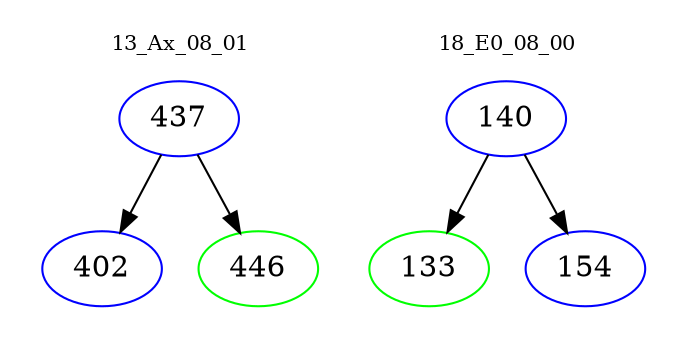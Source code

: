 digraph{
subgraph cluster_0 {
color = white
label = "13_Ax_08_01";
fontsize=10;
T0_437 [label="437", color="blue"]
T0_437 -> T0_402 [color="black"]
T0_402 [label="402", color="blue"]
T0_437 -> T0_446 [color="black"]
T0_446 [label="446", color="green"]
}
subgraph cluster_1 {
color = white
label = "18_E0_08_00";
fontsize=10;
T1_140 [label="140", color="blue"]
T1_140 -> T1_133 [color="black"]
T1_133 [label="133", color="green"]
T1_140 -> T1_154 [color="black"]
T1_154 [label="154", color="blue"]
}
}
